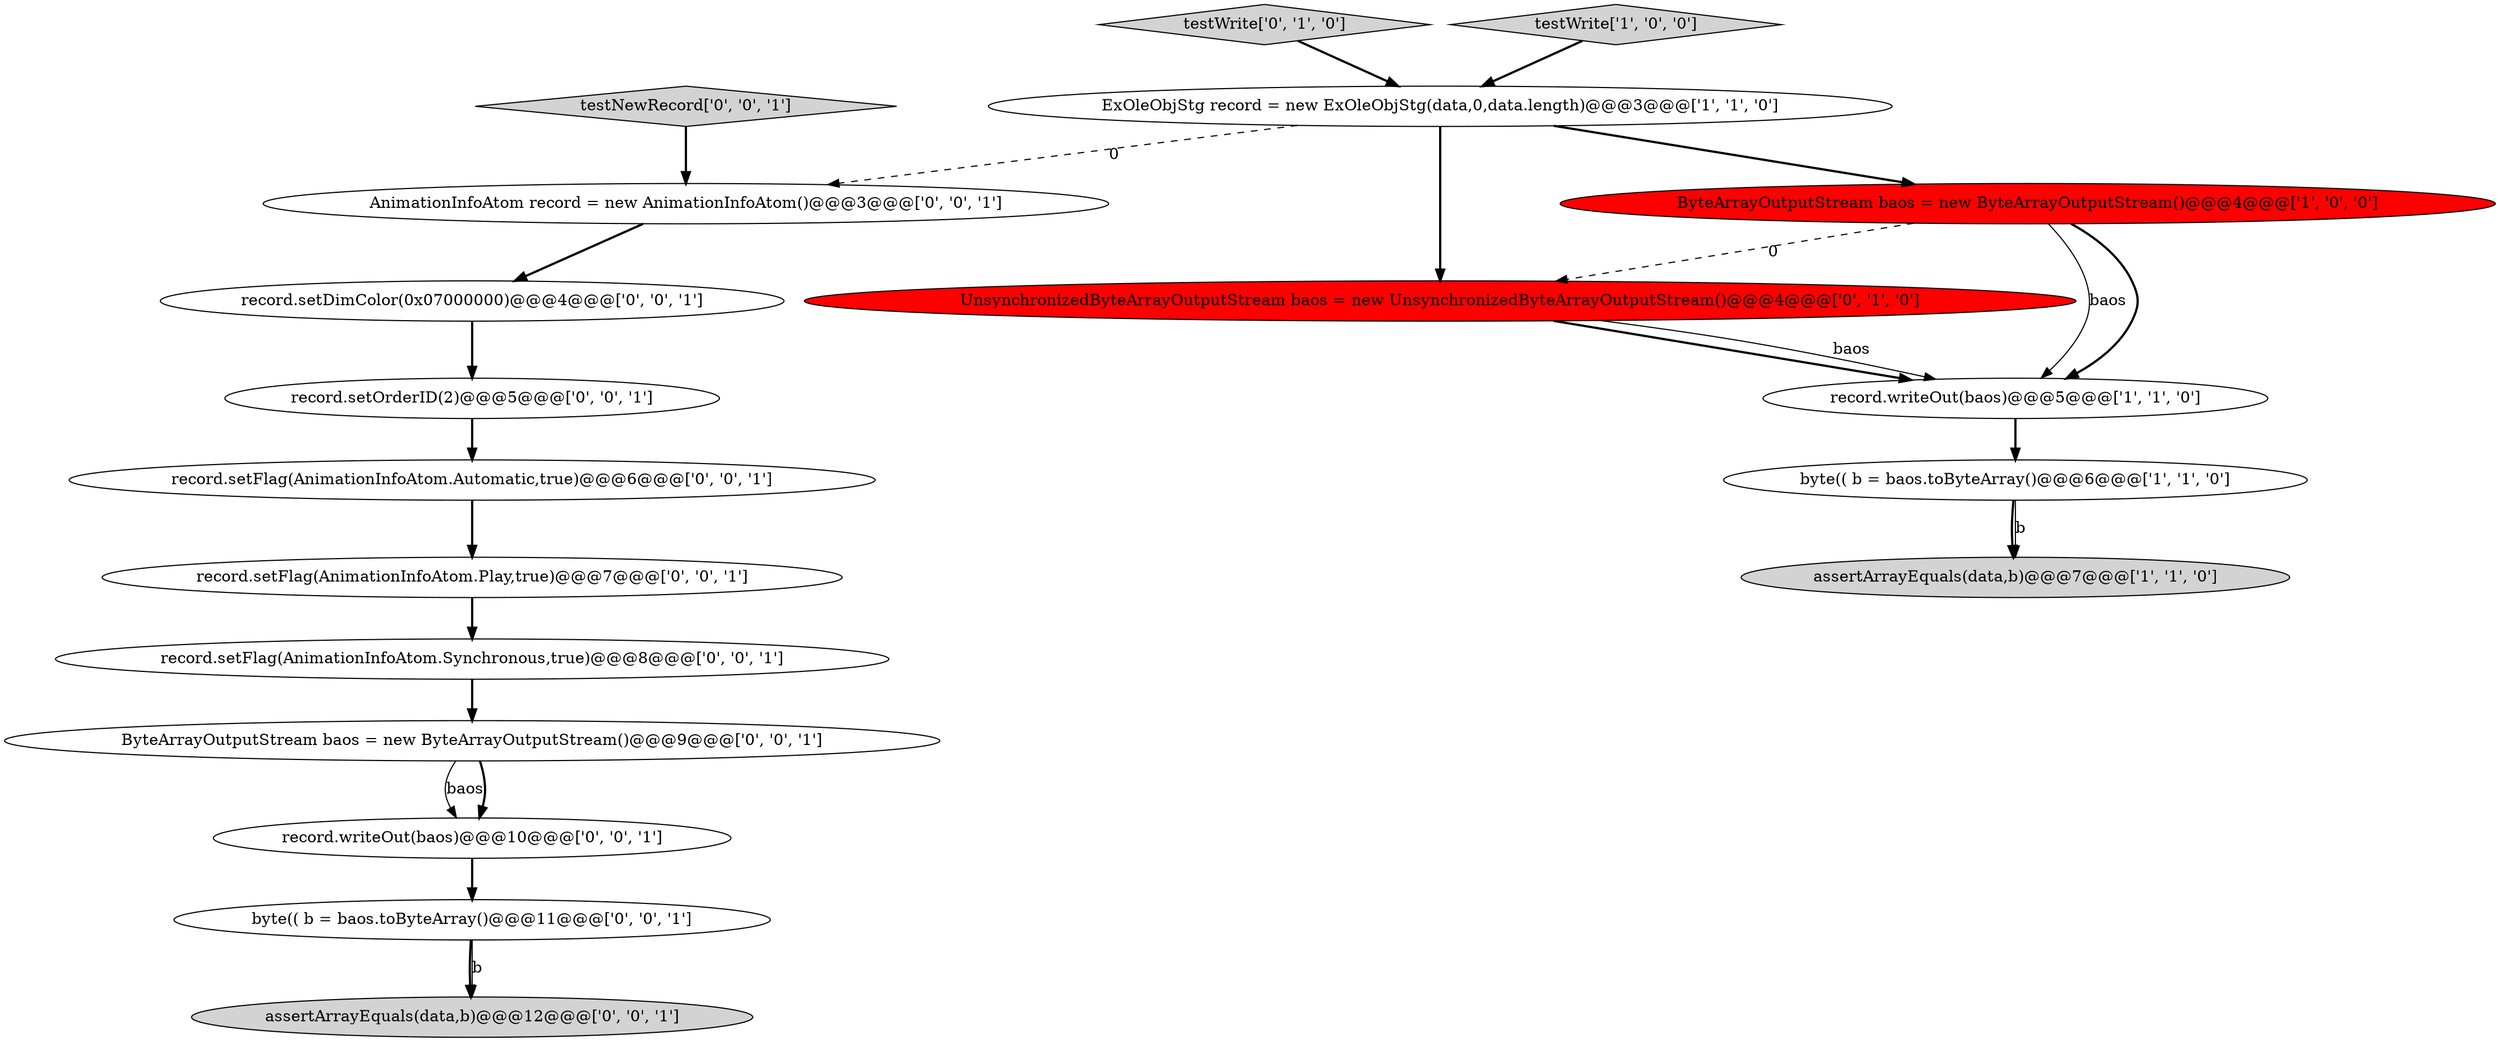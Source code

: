 digraph {
14 [style = filled, label = "record.setDimColor(0x07000000)@@@4@@@['0', '0', '1']", fillcolor = white, shape = ellipse image = "AAA0AAABBB3BBB"];
17 [style = filled, label = "assertArrayEquals(data,b)@@@12@@@['0', '0', '1']", fillcolor = lightgray, shape = ellipse image = "AAA0AAABBB3BBB"];
15 [style = filled, label = "record.setFlag(AnimationInfoAtom.Automatic,true)@@@6@@@['0', '0', '1']", fillcolor = white, shape = ellipse image = "AAA0AAABBB3BBB"];
6 [style = filled, label = "UnsynchronizedByteArrayOutputStream baos = new UnsynchronizedByteArrayOutputStream()@@@4@@@['0', '1', '0']", fillcolor = red, shape = ellipse image = "AAA1AAABBB2BBB"];
5 [style = filled, label = "assertArrayEquals(data,b)@@@7@@@['1', '1', '0']", fillcolor = lightgray, shape = ellipse image = "AAA0AAABBB1BBB"];
16 [style = filled, label = "byte(( b = baos.toByteArray()@@@11@@@['0', '0', '1']", fillcolor = white, shape = ellipse image = "AAA0AAABBB3BBB"];
2 [style = filled, label = "ByteArrayOutputStream baos = new ByteArrayOutputStream()@@@4@@@['1', '0', '0']", fillcolor = red, shape = ellipse image = "AAA1AAABBB1BBB"];
8 [style = filled, label = "record.setOrderID(2)@@@5@@@['0', '0', '1']", fillcolor = white, shape = ellipse image = "AAA0AAABBB3BBB"];
9 [style = filled, label = "testNewRecord['0', '0', '1']", fillcolor = lightgray, shape = diamond image = "AAA0AAABBB3BBB"];
13 [style = filled, label = "record.writeOut(baos)@@@10@@@['0', '0', '1']", fillcolor = white, shape = ellipse image = "AAA0AAABBB3BBB"];
3 [style = filled, label = "byte(( b = baos.toByteArray()@@@6@@@['1', '1', '0']", fillcolor = white, shape = ellipse image = "AAA0AAABBB1BBB"];
7 [style = filled, label = "testWrite['0', '1', '0']", fillcolor = lightgray, shape = diamond image = "AAA0AAABBB2BBB"];
4 [style = filled, label = "testWrite['1', '0', '0']", fillcolor = lightgray, shape = diamond image = "AAA0AAABBB1BBB"];
18 [style = filled, label = "AnimationInfoAtom record = new AnimationInfoAtom()@@@3@@@['0', '0', '1']", fillcolor = white, shape = ellipse image = "AAA0AAABBB3BBB"];
11 [style = filled, label = "ByteArrayOutputStream baos = new ByteArrayOutputStream()@@@9@@@['0', '0', '1']", fillcolor = white, shape = ellipse image = "AAA0AAABBB3BBB"];
12 [style = filled, label = "record.setFlag(AnimationInfoAtom.Play,true)@@@7@@@['0', '0', '1']", fillcolor = white, shape = ellipse image = "AAA0AAABBB3BBB"];
1 [style = filled, label = "record.writeOut(baos)@@@5@@@['1', '1', '0']", fillcolor = white, shape = ellipse image = "AAA0AAABBB1BBB"];
10 [style = filled, label = "record.setFlag(AnimationInfoAtom.Synchronous,true)@@@8@@@['0', '0', '1']", fillcolor = white, shape = ellipse image = "AAA0AAABBB3BBB"];
0 [style = filled, label = "ExOleObjStg record = new ExOleObjStg(data,0,data.length)@@@3@@@['1', '1', '0']", fillcolor = white, shape = ellipse image = "AAA0AAABBB1BBB"];
8->15 [style = bold, label=""];
2->1 [style = solid, label="baos"];
0->6 [style = bold, label=""];
2->1 [style = bold, label=""];
0->2 [style = bold, label=""];
1->3 [style = bold, label=""];
7->0 [style = bold, label=""];
16->17 [style = bold, label=""];
13->16 [style = bold, label=""];
4->0 [style = bold, label=""];
6->1 [style = bold, label=""];
3->5 [style = bold, label=""];
12->10 [style = bold, label=""];
11->13 [style = solid, label="baos"];
9->18 [style = bold, label=""];
3->5 [style = solid, label="b"];
16->17 [style = solid, label="b"];
11->13 [style = bold, label=""];
6->1 [style = solid, label="baos"];
2->6 [style = dashed, label="0"];
0->18 [style = dashed, label="0"];
14->8 [style = bold, label=""];
15->12 [style = bold, label=""];
18->14 [style = bold, label=""];
10->11 [style = bold, label=""];
}
